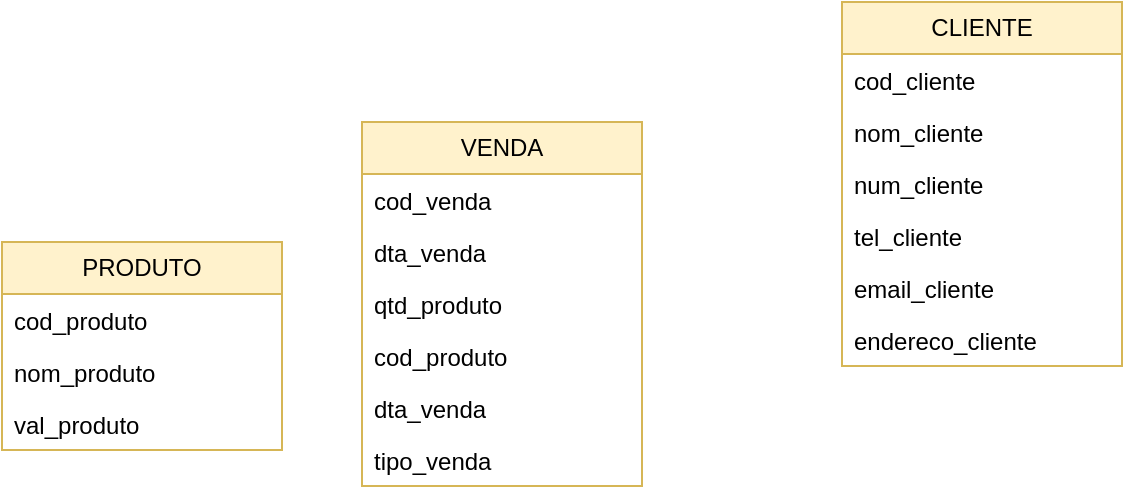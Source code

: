 <mxfile version="21.7.2" type="github">
  <diagram name="Página-1" id="cItzlpWJskyljSl-lQDW">
    <mxGraphModel dx="794" dy="734" grid="1" gridSize="10" guides="1" tooltips="1" connect="1" arrows="1" fold="1" page="1" pageScale="1" pageWidth="827" pageHeight="1169" math="0" shadow="0">
      <root>
        <mxCell id="0" />
        <mxCell id="1" parent="0" />
        <mxCell id="SWISUeinObcU3sLyg85e-1" value="CLIENTE" style="swimlane;fontStyle=0;childLayout=stackLayout;horizontal=1;startSize=26;fillColor=#fff2cc;horizontalStack=0;resizeParent=1;resizeParentMax=0;resizeLast=0;collapsible=1;marginBottom=0;whiteSpace=wrap;html=1;strokeColor=#d6b656;" vertex="1" parent="1">
          <mxGeometry x="480" y="220" width="140" height="182" as="geometry" />
        </mxCell>
        <mxCell id="SWISUeinObcU3sLyg85e-2" value="cod_cliente" style="text;strokeColor=none;fillColor=none;align=left;verticalAlign=top;spacingLeft=4;spacingRight=4;overflow=hidden;rotatable=0;points=[[0,0.5],[1,0.5]];portConstraint=eastwest;whiteSpace=wrap;html=1;" vertex="1" parent="SWISUeinObcU3sLyg85e-1">
          <mxGeometry y="26" width="140" height="26" as="geometry" />
        </mxCell>
        <mxCell id="SWISUeinObcU3sLyg85e-3" value="nom_cliente" style="text;strokeColor=none;fillColor=none;align=left;verticalAlign=top;spacingLeft=4;spacingRight=4;overflow=hidden;rotatable=0;points=[[0,0.5],[1,0.5]];portConstraint=eastwest;whiteSpace=wrap;html=1;" vertex="1" parent="SWISUeinObcU3sLyg85e-1">
          <mxGeometry y="52" width="140" height="26" as="geometry" />
        </mxCell>
        <mxCell id="SWISUeinObcU3sLyg85e-4" value="num_cliente" style="text;strokeColor=none;fillColor=none;align=left;verticalAlign=top;spacingLeft=4;spacingRight=4;overflow=hidden;rotatable=0;points=[[0,0.5],[1,0.5]];portConstraint=eastwest;whiteSpace=wrap;html=1;" vertex="1" parent="SWISUeinObcU3sLyg85e-1">
          <mxGeometry y="78" width="140" height="26" as="geometry" />
        </mxCell>
        <mxCell id="SWISUeinObcU3sLyg85e-14" value="tel_cliente" style="text;strokeColor=none;fillColor=none;align=left;verticalAlign=top;spacingLeft=4;spacingRight=4;overflow=hidden;rotatable=0;points=[[0,0.5],[1,0.5]];portConstraint=eastwest;whiteSpace=wrap;html=1;" vertex="1" parent="SWISUeinObcU3sLyg85e-1">
          <mxGeometry y="104" width="140" height="26" as="geometry" />
        </mxCell>
        <mxCell id="SWISUeinObcU3sLyg85e-15" value="email_cliente" style="text;strokeColor=none;fillColor=none;align=left;verticalAlign=top;spacingLeft=4;spacingRight=4;overflow=hidden;rotatable=0;points=[[0,0.5],[1,0.5]];portConstraint=eastwest;whiteSpace=wrap;html=1;" vertex="1" parent="SWISUeinObcU3sLyg85e-1">
          <mxGeometry y="130" width="140" height="26" as="geometry" />
        </mxCell>
        <mxCell id="SWISUeinObcU3sLyg85e-16" value="endereco_cliente" style="text;strokeColor=none;fillColor=none;align=left;verticalAlign=top;spacingLeft=4;spacingRight=4;overflow=hidden;rotatable=0;points=[[0,0.5],[1,0.5]];portConstraint=eastwest;whiteSpace=wrap;html=1;" vertex="1" parent="SWISUeinObcU3sLyg85e-1">
          <mxGeometry y="156" width="140" height="26" as="geometry" />
        </mxCell>
        <mxCell id="SWISUeinObcU3sLyg85e-5" value="PRODUTO" style="swimlane;fontStyle=0;childLayout=stackLayout;horizontal=1;startSize=26;fillColor=#fff2cc;horizontalStack=0;resizeParent=1;resizeParentMax=0;resizeLast=0;collapsible=1;marginBottom=0;whiteSpace=wrap;html=1;strokeColor=#d6b656;" vertex="1" parent="1">
          <mxGeometry x="60" y="340" width="140" height="104" as="geometry" />
        </mxCell>
        <mxCell id="SWISUeinObcU3sLyg85e-6" value="cod_produto" style="text;strokeColor=none;fillColor=none;align=left;verticalAlign=top;spacingLeft=4;spacingRight=4;overflow=hidden;rotatable=0;points=[[0,0.5],[1,0.5]];portConstraint=eastwest;whiteSpace=wrap;html=1;" vertex="1" parent="SWISUeinObcU3sLyg85e-5">
          <mxGeometry y="26" width="140" height="26" as="geometry" />
        </mxCell>
        <mxCell id="SWISUeinObcU3sLyg85e-7" value="nom_produto" style="text;strokeColor=none;fillColor=none;align=left;verticalAlign=top;spacingLeft=4;spacingRight=4;overflow=hidden;rotatable=0;points=[[0,0.5],[1,0.5]];portConstraint=eastwest;whiteSpace=wrap;html=1;" vertex="1" parent="SWISUeinObcU3sLyg85e-5">
          <mxGeometry y="52" width="140" height="26" as="geometry" />
        </mxCell>
        <mxCell id="SWISUeinObcU3sLyg85e-8" value="val_produto" style="text;strokeColor=none;fillColor=none;align=left;verticalAlign=top;spacingLeft=4;spacingRight=4;overflow=hidden;rotatable=0;points=[[0,0.5],[1,0.5]];portConstraint=eastwest;whiteSpace=wrap;html=1;" vertex="1" parent="SWISUeinObcU3sLyg85e-5">
          <mxGeometry y="78" width="140" height="26" as="geometry" />
        </mxCell>
        <mxCell id="SWISUeinObcU3sLyg85e-9" value="VENDA" style="swimlane;fontStyle=0;childLayout=stackLayout;horizontal=1;startSize=26;fillColor=#fff2cc;horizontalStack=0;resizeParent=1;resizeParentMax=0;resizeLast=0;collapsible=1;marginBottom=0;whiteSpace=wrap;html=1;strokeColor=#d6b656;" vertex="1" parent="1">
          <mxGeometry x="240" y="280" width="140" height="182" as="geometry" />
        </mxCell>
        <mxCell id="SWISUeinObcU3sLyg85e-10" value="cod_venda" style="text;strokeColor=none;fillColor=none;align=left;verticalAlign=top;spacingLeft=4;spacingRight=4;overflow=hidden;rotatable=0;points=[[0,0.5],[1,0.5]];portConstraint=eastwest;whiteSpace=wrap;html=1;" vertex="1" parent="SWISUeinObcU3sLyg85e-9">
          <mxGeometry y="26" width="140" height="26" as="geometry" />
        </mxCell>
        <mxCell id="SWISUeinObcU3sLyg85e-11" value="dta_venda" style="text;strokeColor=none;fillColor=none;align=left;verticalAlign=top;spacingLeft=4;spacingRight=4;overflow=hidden;rotatable=0;points=[[0,0.5],[1,0.5]];portConstraint=eastwest;whiteSpace=wrap;html=1;" vertex="1" parent="SWISUeinObcU3sLyg85e-9">
          <mxGeometry y="52" width="140" height="26" as="geometry" />
        </mxCell>
        <mxCell id="SWISUeinObcU3sLyg85e-12" value="qtd_produto" style="text;strokeColor=none;fillColor=none;align=left;verticalAlign=top;spacingLeft=4;spacingRight=4;overflow=hidden;rotatable=0;points=[[0,0.5],[1,0.5]];portConstraint=eastwest;whiteSpace=wrap;html=1;" vertex="1" parent="SWISUeinObcU3sLyg85e-9">
          <mxGeometry y="78" width="140" height="26" as="geometry" />
        </mxCell>
        <mxCell id="SWISUeinObcU3sLyg85e-13" value="cod_produto" style="text;strokeColor=none;fillColor=none;align=left;verticalAlign=top;spacingLeft=4;spacingRight=4;overflow=hidden;rotatable=0;points=[[0,0.5],[1,0.5]];portConstraint=eastwest;whiteSpace=wrap;html=1;" vertex="1" parent="SWISUeinObcU3sLyg85e-9">
          <mxGeometry y="104" width="140" height="26" as="geometry" />
        </mxCell>
        <mxCell id="SWISUeinObcU3sLyg85e-17" value="dta_venda" style="text;strokeColor=none;fillColor=none;align=left;verticalAlign=top;spacingLeft=4;spacingRight=4;overflow=hidden;rotatable=0;points=[[0,0.5],[1,0.5]];portConstraint=eastwest;whiteSpace=wrap;html=1;" vertex="1" parent="SWISUeinObcU3sLyg85e-9">
          <mxGeometry y="130" width="140" height="26" as="geometry" />
        </mxCell>
        <mxCell id="SWISUeinObcU3sLyg85e-22" value="tipo_venda&lt;br&gt;" style="text;strokeColor=none;fillColor=none;align=left;verticalAlign=top;spacingLeft=4;spacingRight=4;overflow=hidden;rotatable=0;points=[[0,0.5],[1,0.5]];portConstraint=eastwest;whiteSpace=wrap;html=1;" vertex="1" parent="SWISUeinObcU3sLyg85e-9">
          <mxGeometry y="156" width="140" height="26" as="geometry" />
        </mxCell>
      </root>
    </mxGraphModel>
  </diagram>
</mxfile>

